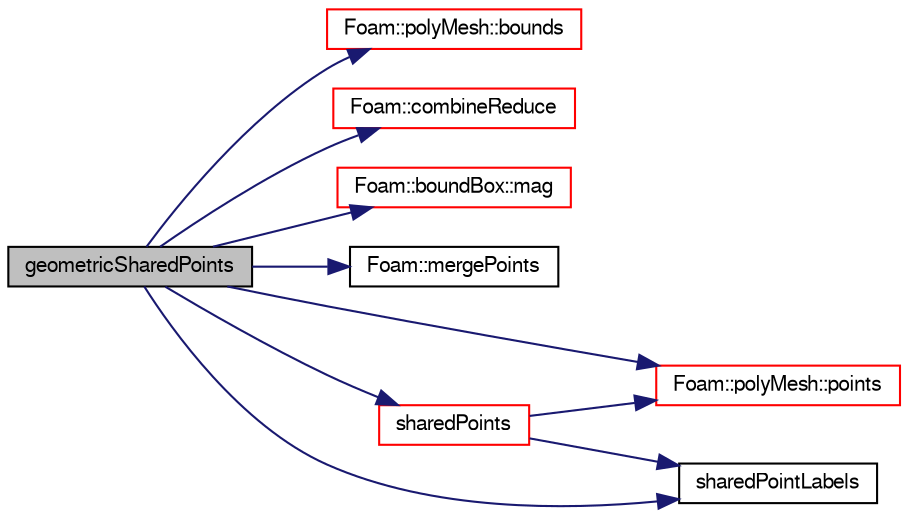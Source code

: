 digraph "geometricSharedPoints"
{
  bgcolor="transparent";
  edge [fontname="FreeSans",fontsize="10",labelfontname="FreeSans",labelfontsize="10"];
  node [fontname="FreeSans",fontsize="10",shape=record];
  rankdir="LR";
  Node1382 [label="geometricSharedPoints",height=0.2,width=0.4,color="black", fillcolor="grey75", style="filled", fontcolor="black"];
  Node1382 -> Node1383 [color="midnightblue",fontsize="10",style="solid",fontname="FreeSans"];
  Node1383 [label="Foam::polyMesh::bounds",height=0.2,width=0.4,color="red",URL="$a27410.html#af0b8fd78dbff2bbd5d76f5c2e8569fbe",tooltip="Return mesh bounding box. "];
  Node1382 -> Node1536 [color="midnightblue",fontsize="10",style="solid",fontname="FreeSans"];
  Node1536 [label="Foam::combineReduce",height=0.2,width=0.4,color="red",URL="$a21124.html#af09dedba9f523ce6a02baaa029393764"];
  Node1382 -> Node1539 [color="midnightblue",fontsize="10",style="solid",fontname="FreeSans"];
  Node1539 [label="Foam::boundBox::mag",height=0.2,width=0.4,color="red",URL="$a27102.html#a9b53370021569e27db1ddfb33196232f",tooltip="The magnitude of the bounding box span. "];
  Node1382 -> Node1540 [color="midnightblue",fontsize="10",style="solid",fontname="FreeSans"];
  Node1540 [label="Foam::mergePoints",height=0.2,width=0.4,color="black",URL="$a21124.html#a91cf82266e8f08da4a95ebafddc2f61d",tooltip="Sorts and merges points. All points closer than/equal mergeTol get merged. "];
  Node1382 -> Node1471 [color="midnightblue",fontsize="10",style="solid",fontname="FreeSans"];
  Node1471 [label="Foam::polyMesh::points",height=0.2,width=0.4,color="red",URL="$a27410.html#ac44123fc1265297c41a43c3b62fdb4c2",tooltip="Return raw points. "];
  Node1382 -> Node1541 [color="midnightblue",fontsize="10",style="solid",fontname="FreeSans"];
  Node1541 [label="sharedPointLabels",height=0.2,width=0.4,color="black",URL="$a27334.html#a7ea06a0f94bf7c119a76af3be79bfec2",tooltip="Return indices of local points that are globally shared. "];
  Node1382 -> Node1542 [color="midnightblue",fontsize="10",style="solid",fontname="FreeSans"];
  Node1542 [label="sharedPoints",height=0.2,width=0.4,color="red",URL="$a27334.html#ab7d3835b5505a69d153631e4c4865136",tooltip="Collect coordinates of shared points on all processors. "];
  Node1542 -> Node1471 [color="midnightblue",fontsize="10",style="solid",fontname="FreeSans"];
  Node1542 -> Node1541 [color="midnightblue",fontsize="10",style="solid",fontname="FreeSans"];
}
